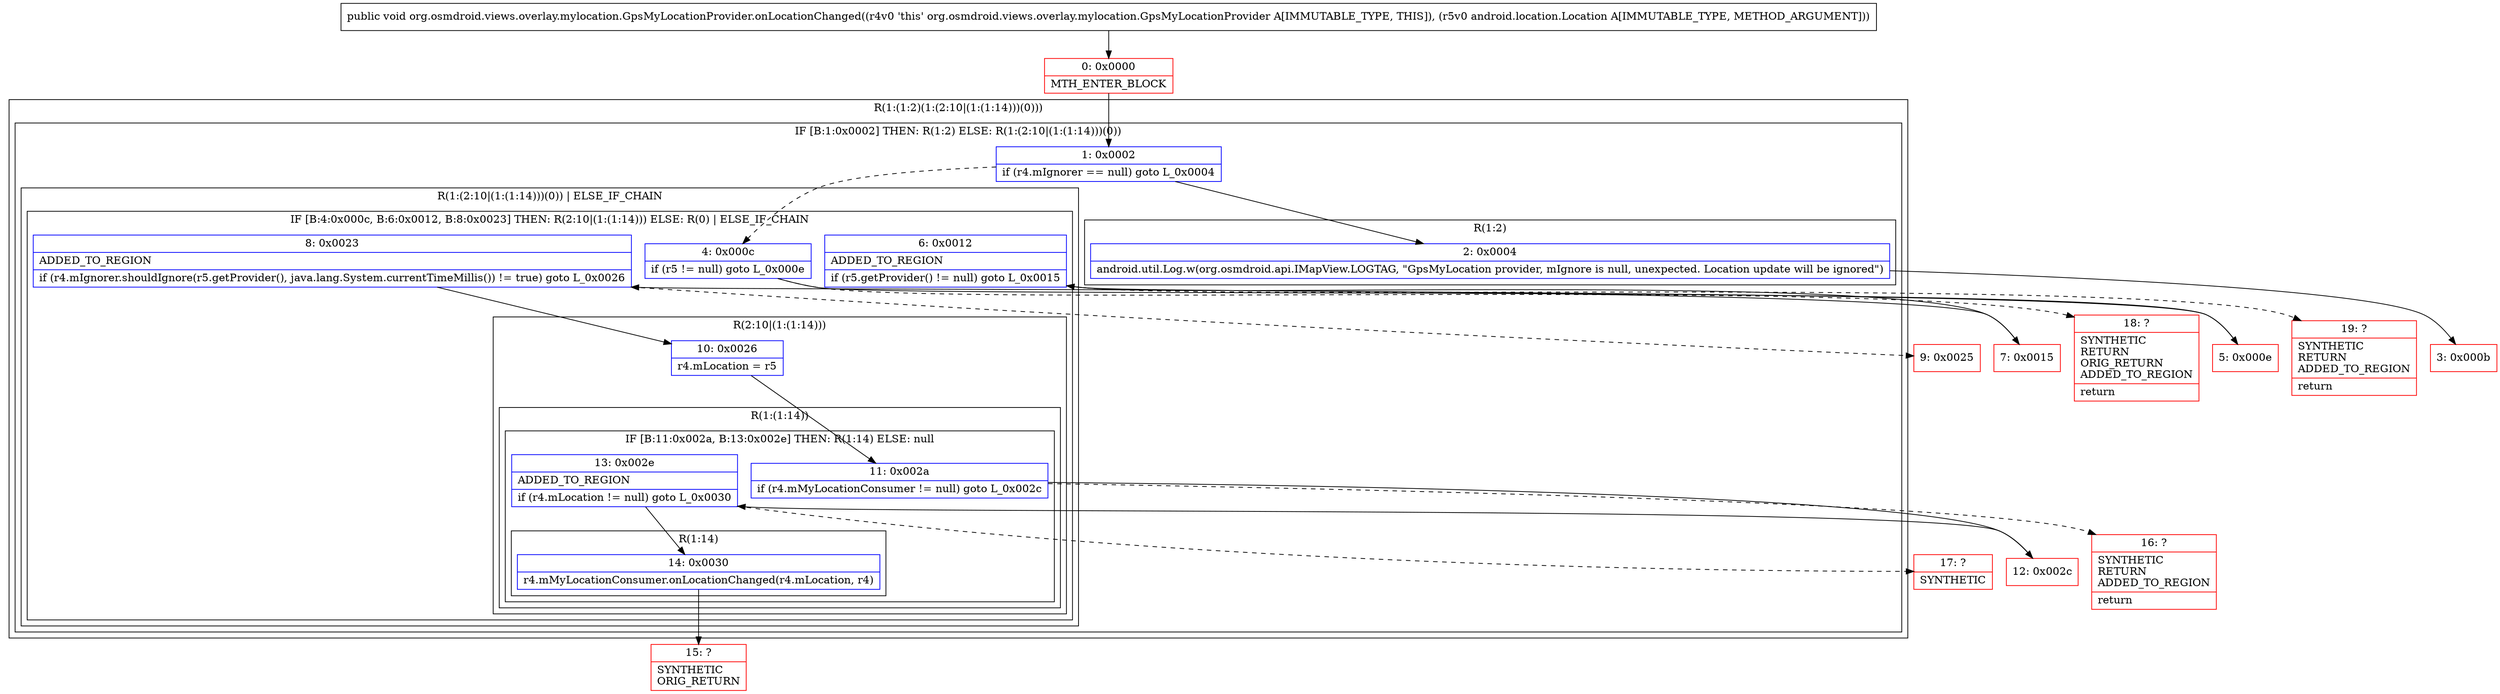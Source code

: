 digraph "CFG fororg.osmdroid.views.overlay.mylocation.GpsMyLocationProvider.onLocationChanged(Landroid\/location\/Location;)V" {
subgraph cluster_Region_487208587 {
label = "R(1:(1:2)(1:(2:10|(1:(1:14)))(0)))";
node [shape=record,color=blue];
subgraph cluster_IfRegion_1836426345 {
label = "IF [B:1:0x0002] THEN: R(1:2) ELSE: R(1:(2:10|(1:(1:14)))(0))";
node [shape=record,color=blue];
Node_1 [shape=record,label="{1\:\ 0x0002|if (r4.mIgnorer == null) goto L_0x0004\l}"];
subgraph cluster_Region_672127524 {
label = "R(1:2)";
node [shape=record,color=blue];
Node_2 [shape=record,label="{2\:\ 0x0004|android.util.Log.w(org.osmdroid.api.IMapView.LOGTAG, \"GpsMyLocation provider, mIgnore is null, unexpected. Location update will be ignored\")\l}"];
}
subgraph cluster_Region_10216515 {
label = "R(1:(2:10|(1:(1:14)))(0)) | ELSE_IF_CHAIN\l";
node [shape=record,color=blue];
subgraph cluster_IfRegion_1290347701 {
label = "IF [B:4:0x000c, B:6:0x0012, B:8:0x0023] THEN: R(2:10|(1:(1:14))) ELSE: R(0) | ELSE_IF_CHAIN\l";
node [shape=record,color=blue];
Node_4 [shape=record,label="{4\:\ 0x000c|if (r5 != null) goto L_0x000e\l}"];
Node_6 [shape=record,label="{6\:\ 0x0012|ADDED_TO_REGION\l|if (r5.getProvider() != null) goto L_0x0015\l}"];
Node_8 [shape=record,label="{8\:\ 0x0023|ADDED_TO_REGION\l|if (r4.mIgnorer.shouldIgnore(r5.getProvider(), java.lang.System.currentTimeMillis()) != true) goto L_0x0026\l}"];
subgraph cluster_Region_209688493 {
label = "R(2:10|(1:(1:14)))";
node [shape=record,color=blue];
Node_10 [shape=record,label="{10\:\ 0x0026|r4.mLocation = r5\l}"];
subgraph cluster_Region_1517789948 {
label = "R(1:(1:14))";
node [shape=record,color=blue];
subgraph cluster_IfRegion_93449229 {
label = "IF [B:11:0x002a, B:13:0x002e] THEN: R(1:14) ELSE: null";
node [shape=record,color=blue];
Node_11 [shape=record,label="{11\:\ 0x002a|if (r4.mMyLocationConsumer != null) goto L_0x002c\l}"];
Node_13 [shape=record,label="{13\:\ 0x002e|ADDED_TO_REGION\l|if (r4.mLocation != null) goto L_0x0030\l}"];
subgraph cluster_Region_5811334 {
label = "R(1:14)";
node [shape=record,color=blue];
Node_14 [shape=record,label="{14\:\ 0x0030|r4.mMyLocationConsumer.onLocationChanged(r4.mLocation, r4)\l}"];
}
}
}
}
subgraph cluster_Region_1894420959 {
label = "R(0)";
node [shape=record,color=blue];
}
}
}
}
}
Node_0 [shape=record,color=red,label="{0\:\ 0x0000|MTH_ENTER_BLOCK\l}"];
Node_3 [shape=record,color=red,label="{3\:\ 0x000b}"];
Node_5 [shape=record,color=red,label="{5\:\ 0x000e}"];
Node_7 [shape=record,color=red,label="{7\:\ 0x0015}"];
Node_9 [shape=record,color=red,label="{9\:\ 0x0025}"];
Node_12 [shape=record,color=red,label="{12\:\ 0x002c}"];
Node_15 [shape=record,color=red,label="{15\:\ ?|SYNTHETIC\lORIG_RETURN\l}"];
Node_16 [shape=record,color=red,label="{16\:\ ?|SYNTHETIC\lRETURN\lADDED_TO_REGION\l|return\l}"];
Node_17 [shape=record,color=red,label="{17\:\ ?|SYNTHETIC\l}"];
Node_18 [shape=record,color=red,label="{18\:\ ?|SYNTHETIC\lRETURN\lORIG_RETURN\lADDED_TO_REGION\l|return\l}"];
Node_19 [shape=record,color=red,label="{19\:\ ?|SYNTHETIC\lRETURN\lADDED_TO_REGION\l|return\l}"];
MethodNode[shape=record,label="{public void org.osmdroid.views.overlay.mylocation.GpsMyLocationProvider.onLocationChanged((r4v0 'this' org.osmdroid.views.overlay.mylocation.GpsMyLocationProvider A[IMMUTABLE_TYPE, THIS]), (r5v0 android.location.Location A[IMMUTABLE_TYPE, METHOD_ARGUMENT])) }"];
MethodNode -> Node_0;
Node_1 -> Node_2;
Node_1 -> Node_4[style=dashed];
Node_2 -> Node_3;
Node_4 -> Node_5;
Node_4 -> Node_18[style=dashed];
Node_6 -> Node_7;
Node_6 -> Node_19[style=dashed];
Node_8 -> Node_9[style=dashed];
Node_8 -> Node_10;
Node_10 -> Node_11;
Node_11 -> Node_12;
Node_11 -> Node_16[style=dashed];
Node_13 -> Node_14;
Node_13 -> Node_17[style=dashed];
Node_14 -> Node_15;
Node_0 -> Node_1;
Node_5 -> Node_6;
Node_7 -> Node_8;
Node_12 -> Node_13;
}

